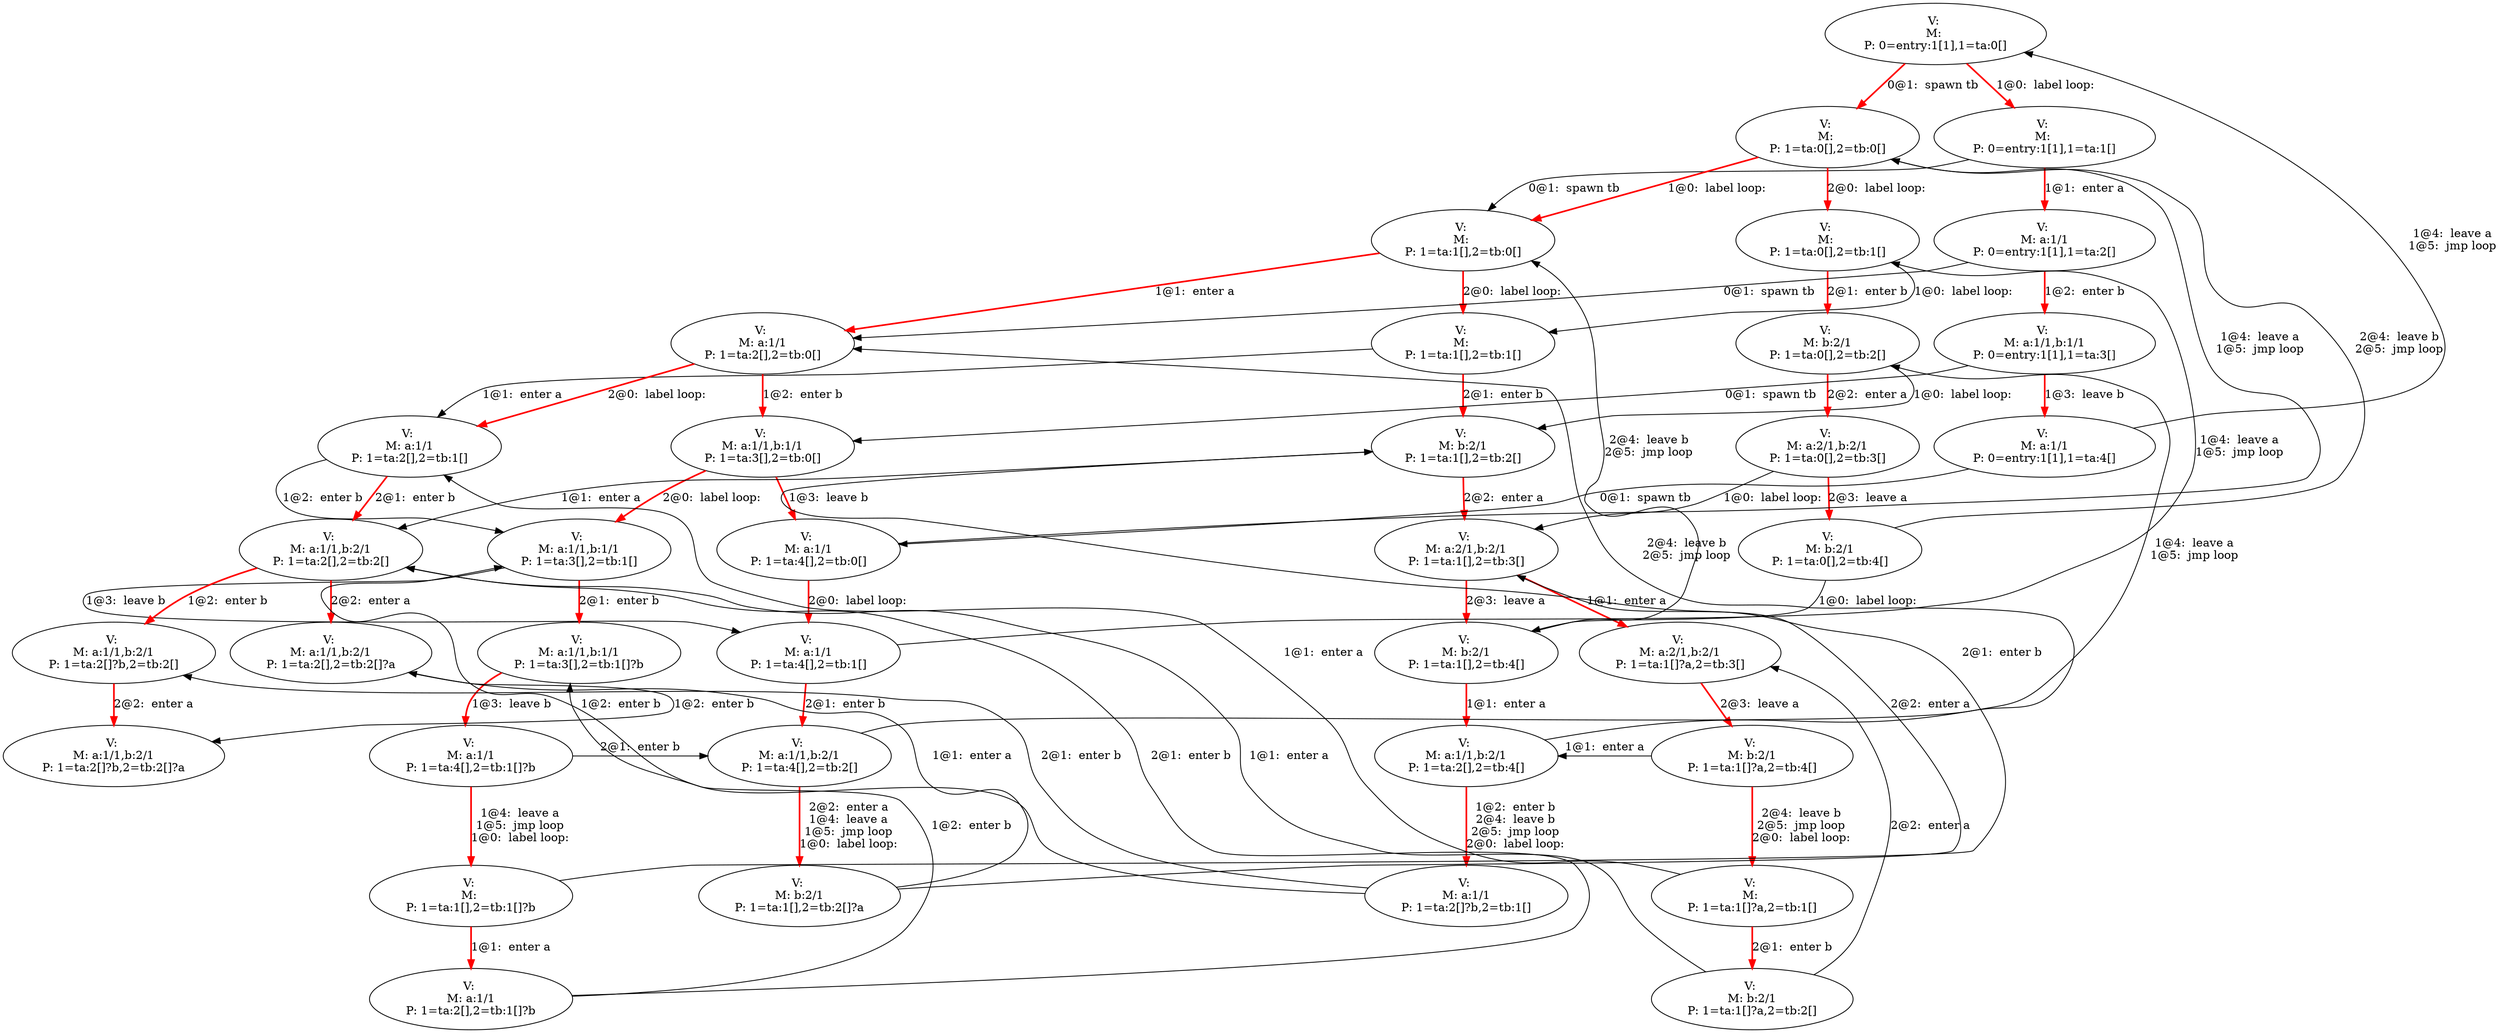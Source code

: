 digraph g {
1 [label = "V: \nM: \nP: 0=entry:1[1],1=ta:0[]"]
2 [label = "V: \nM: \nP: 0=entry:1[1],1=ta:1[]"]
3 [label = "V: \nM: \nP: 1=ta:0[],2=tb:0[]"]
4 [label = "V: \nM: \nP: 1=ta:0[],2=tb:1[]"]
5 [label = "V: \nM: \nP: 1=ta:1[],2=tb:0[]"]
6 [label = "V: \nM: a:1/1\nP: 0=entry:1[1],1=ta:2[]"]
7 [label = "V: \nM: \nP: 1=ta:1[],2=tb:1[]"]
8 [label = "V: \nM: a:1/1\nP: 1=ta:2[],2=tb:0[]"]
9 [label = "V: \nM: b:2/1\nP: 1=ta:0[],2=tb:2[]"]
10 [label = "V: \nM: a:1/1,b:1/1\nP: 0=entry:1[1],1=ta:3[]"]
11 [label = "V: \nM: a:1/1\nP: 1=ta:2[],2=tb:1[]"]
12 [label = "V: \nM: a:1/1,b:1/1\nP: 1=ta:3[],2=tb:0[]"]
13 [label = "V: \nM: b:2/1\nP: 1=ta:1[],2=tb:2[]"]
14 [label = "V: \nM: a:2/1,b:2/1\nP: 1=ta:0[],2=tb:3[]"]
15 [label = "V: \nM: a:1/1\nP: 0=entry:1[1],1=ta:4[]"]
16 [label = "V: \nM: a:1/1,b:1/1\nP: 1=ta:3[],2=tb:1[]"]
17 [label = "V: \nM: a:1/1\nP: 1=ta:4[],2=tb:0[]"]
18 [label = "V: \nM: a:1/1,b:2/1\nP: 1=ta:2[],2=tb:2[]"]
19 [label = "V: \nM: a:2/1,b:2/1\nP: 1=ta:1[],2=tb:3[]"]
20 [label = "V: \nM: b:2/1\nP: 1=ta:0[],2=tb:4[]"]
22 [label = "V: \nM: a:1/1\nP: 1=ta:4[],2=tb:1[]"]
24 [label = "V: \nM: a:1/1,b:1/1\nP: 1=ta:3[],2=tb:1[]?b"]
25 [label = "V: \nM: a:1/1,b:2/1\nP: 1=ta:2[],2=tb:2[]?a"]
26 [label = "V: \nM: a:1/1,b:2/1\nP: 1=ta:2[]?b,2=tb:2[]"]
27 [label = "V: \nM: b:2/1\nP: 1=ta:1[],2=tb:4[]"]
28 [label = "V: \nM: a:2/1,b:2/1\nP: 1=ta:1[]?a,2=tb:3[]"]
30 [label = "V: \nM: a:1/1,b:2/1\nP: 1=ta:4[],2=tb:2[]"]
32 [label = "V: \nM: a:1/1\nP: 1=ta:4[],2=tb:1[]?b"]
33 [label = "V: \nM: a:1/1,b:2/1\nP: 1=ta:2[]?b,2=tb:2[]?a"]
34 [label = "V: \nM: b:2/1\nP: 1=ta:1[]?a,2=tb:4[]"]
36 [label = "V: \nM: a:1/1,b:2/1\nP: 1=ta:2[],2=tb:4[]"]
48 [label = "V: \nM: \nP: 1=ta:1[],2=tb:1[]?b"]
49 [label = "V: \nM: \nP: 1=ta:1[]?a,2=tb:1[]"]
51 [label = "V: \nM: b:2/1\nP: 1=ta:1[],2=tb:2[]?a"]
52 [label = "V: \nM: a:1/1\nP: 1=ta:2[],2=tb:1[]?b"]
53 [label = "V: \nM: b:2/1\nP: 1=ta:1[]?a,2=tb:2[]"]
54 [label = "V: \nM: a:1/1\nP: 1=ta:2[]?b,2=tb:1[]"]
1 -> 3 [style=bold,color=red,weight=10,label="0@1:  spawn tb"]

1 -> 2 [style=bold,color=red,weight=10,label="1@0:  label loop:"]

2 -> 5 [constraint=false,label="0@1:  spawn tb"]

2 -> 6 [style=bold,color=red,weight=10,label="1@1:  enter a"]

3 -> 5 [style=bold,color=red,weight=10,label="1@0:  label loop:"]

3 -> 4 [style=bold,color=red,weight=10,label="2@0:  label loop:"]

4 -> 7 [constraint=false,label="1@0:  label loop:"]

4 -> 9 [style=bold,color=red,weight=10,label="2@1:  enter b"]

5 -> 8 [style=bold,color=red,weight=10,label="1@1:  enter a"]

5 -> 7 [style=bold,color=red,weight=10,label="2@0:  label loop:"]

6 -> 8 [constraint=false,label="0@1:  spawn tb"]

6 -> 10 [style=bold,color=red,weight=10,label="1@2:  enter b"]

7 -> 11 [constraint=false,label="1@1:  enter a"]

7 -> 13 [style=bold,color=red,weight=10,label="2@1:  enter b"]

8 -> 12 [style=bold,color=red,weight=10,label="1@2:  enter b"]

8 -> 11 [style=bold,color=red,weight=10,label="2@0:  label loop:"]

9 -> 13 [constraint=false,label="1@0:  label loop:"]

9 -> 14 [style=bold,color=red,weight=10,label="2@2:  enter a"]

10 -> 12 [constraint=false,label="0@1:  spawn tb"]

10 -> 15 [style=bold,color=red,weight=10,label="1@3:  leave b"]

11 -> 16 [constraint=false,label="1@2:  enter b"]

11 -> 18 [style=bold,color=red,weight=10,label="2@1:  enter b"]

12 -> 17 [style=bold,color=red,weight=10,label="1@3:  leave b"]

12 -> 16 [style=bold,color=red,weight=10,label="2@0:  label loop:"]

13 -> 18 [constraint=false,label="1@1:  enter a"]

13 -> 19 [style=bold,color=red,weight=10,label="2@2:  enter a"]

14 -> 19 [constraint=false,label="1@0:  label loop:"]

14 -> 20 [style=bold,color=red,weight=10,label="2@3:  leave a"]

15 -> 17 [constraint=false,label="0@1:  spawn tb"]

15 -> 1 [constraint=false,label="1@4:  leave a\n1@5:  jmp loop"]

16 -> 22 [constraint=false,label="1@3:  leave b"]

16 -> 24 [style=bold,color=red,weight=10,label="2@1:  enter b"]

17 -> 3 [constraint=false,label="1@4:  leave a\n1@5:  jmp loop"]

17 -> 22 [style=bold,color=red,weight=10,label="2@0:  label loop:"]

18 -> 26 [style=bold,color=red,weight=10,label="1@2:  enter b"]

18 -> 25 [style=bold,color=red,weight=10,label="2@2:  enter a"]

19 -> 28 [style=bold,color=red,weight=10,label="1@1:  enter a"]

19 -> 27 [style=bold,color=red,weight=10,label="2@3:  leave a"]

20 -> 27 [constraint=false,label="1@0:  label loop:"]

20 -> 3 [constraint=false,label="2@4:  leave b\n2@5:  jmp loop"]

22 -> 4 [constraint=false,label="1@4:  leave a\n1@5:  jmp loop"]

22 -> 30 [style=bold,color=red,weight=10,label="2@1:  enter b"]

24 -> 32 [style=bold,color=red,weight=10,label="1@3:  leave b"]

25 -> 33 [constraint=false,label="1@2:  enter b"]

26 -> 33 [style=bold,color=red,weight=10,label="2@2:  enter a"]

27 -> 36 [style=bold,color=red,weight=10,label="1@1:  enter a"]

27 -> 5 [constraint=false,label="2@4:  leave b\n2@5:  jmp loop"]

28 -> 34 [style=bold,color=red,weight=10,label="2@3:  leave a"]

30 -> 9 [constraint=false,label="1@4:  leave a\n1@5:  jmp loop"]

30 -> 51 [style=bold,color=red,weight=10,label="2@2:  enter a\n1@4:  leave a\n1@5:  jmp loop\n1@0:  label loop:"]

32 -> 48 [style=bold,color=red,weight=10,label="1@4:  leave a\n1@5:  jmp loop\n1@0:  label loop:"]

32 -> 30 [constraint=false,label="2@1:  enter b"]

34 -> 36 [constraint=false,label="1@1:  enter a"]

34 -> 49 [style=bold,color=red,weight=10,label="2@4:  leave b\n2@5:  jmp loop\n2@0:  label loop:"]

36 -> 54 [style=bold,color=red,weight=10,label="1@2:  enter b\n2@4:  leave b\n2@5:  jmp loop\n2@0:  label loop:"]

36 -> 8 [constraint=false,label="2@4:  leave b\n2@5:  jmp loop"]

48 -> 52 [style=bold,color=red,weight=10,label="1@1:  enter a"]

48 -> 13 [constraint=false,label="2@1:  enter b"]

49 -> 11 [constraint=false,label="1@1:  enter a"]

49 -> 53 [style=bold,color=red,weight=10,label="2@1:  enter b"]

51 -> 25 [constraint=false,label="1@1:  enter a"]

51 -> 19 [constraint=false,label="2@2:  enter a"]

52 -> 24 [constraint=false,label="1@2:  enter b"]

52 -> 18 [constraint=false,label="2@1:  enter b"]

53 -> 18 [constraint=false,label="1@1:  enter a"]

53 -> 28 [constraint=false,label="2@2:  enter a"]

54 -> 16 [constraint=false,label="1@2:  enter b"]

54 -> 26 [constraint=false,label="2@1:  enter b"]

}
